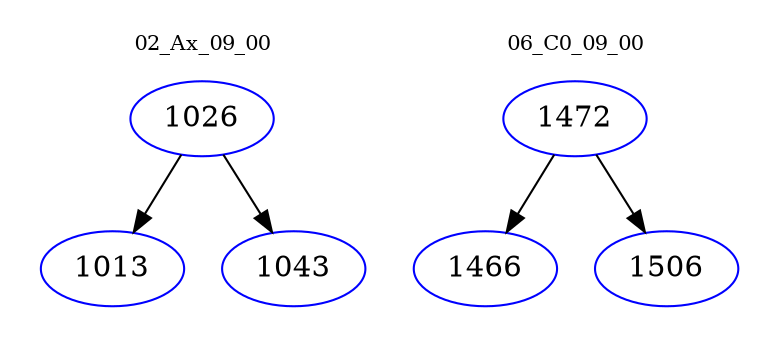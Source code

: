 digraph{
subgraph cluster_0 {
color = white
label = "02_Ax_09_00";
fontsize=10;
T0_1026 [label="1026", color="blue"]
T0_1026 -> T0_1013 [color="black"]
T0_1013 [label="1013", color="blue"]
T0_1026 -> T0_1043 [color="black"]
T0_1043 [label="1043", color="blue"]
}
subgraph cluster_1 {
color = white
label = "06_C0_09_00";
fontsize=10;
T1_1472 [label="1472", color="blue"]
T1_1472 -> T1_1466 [color="black"]
T1_1466 [label="1466", color="blue"]
T1_1472 -> T1_1506 [color="black"]
T1_1506 [label="1506", color="blue"]
}
}
